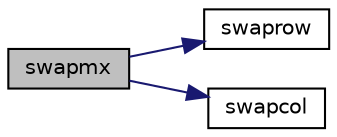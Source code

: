 digraph "swapmx"
{
  edge [fontname="Helvetica",fontsize="10",labelfontname="Helvetica",labelfontsize="10"];
  node [fontname="Helvetica",fontsize="10",shape=record];
  rankdir="LR";
  Node1 [label="swapmx",height=0.2,width=0.4,color="black", fillcolor="grey75", style="filled", fontcolor="black"];
  Node1 -> Node2 [color="midnightblue",fontsize="10",style="solid",fontname="Helvetica"];
  Node2 [label="swaprow",height=0.2,width=0.4,color="black", fillcolor="white", style="filled",URL="$Matrix_8cpp.html#a5a3586e1cebeb518fcc42ea59bf132aa"];
  Node1 -> Node3 [color="midnightblue",fontsize="10",style="solid",fontname="Helvetica"];
  Node3 [label="swapcol",height=0.2,width=0.4,color="black", fillcolor="white", style="filled",URL="$Matrix_8cpp.html#acd3b2475523638cdce738c5da317d699"];
}
